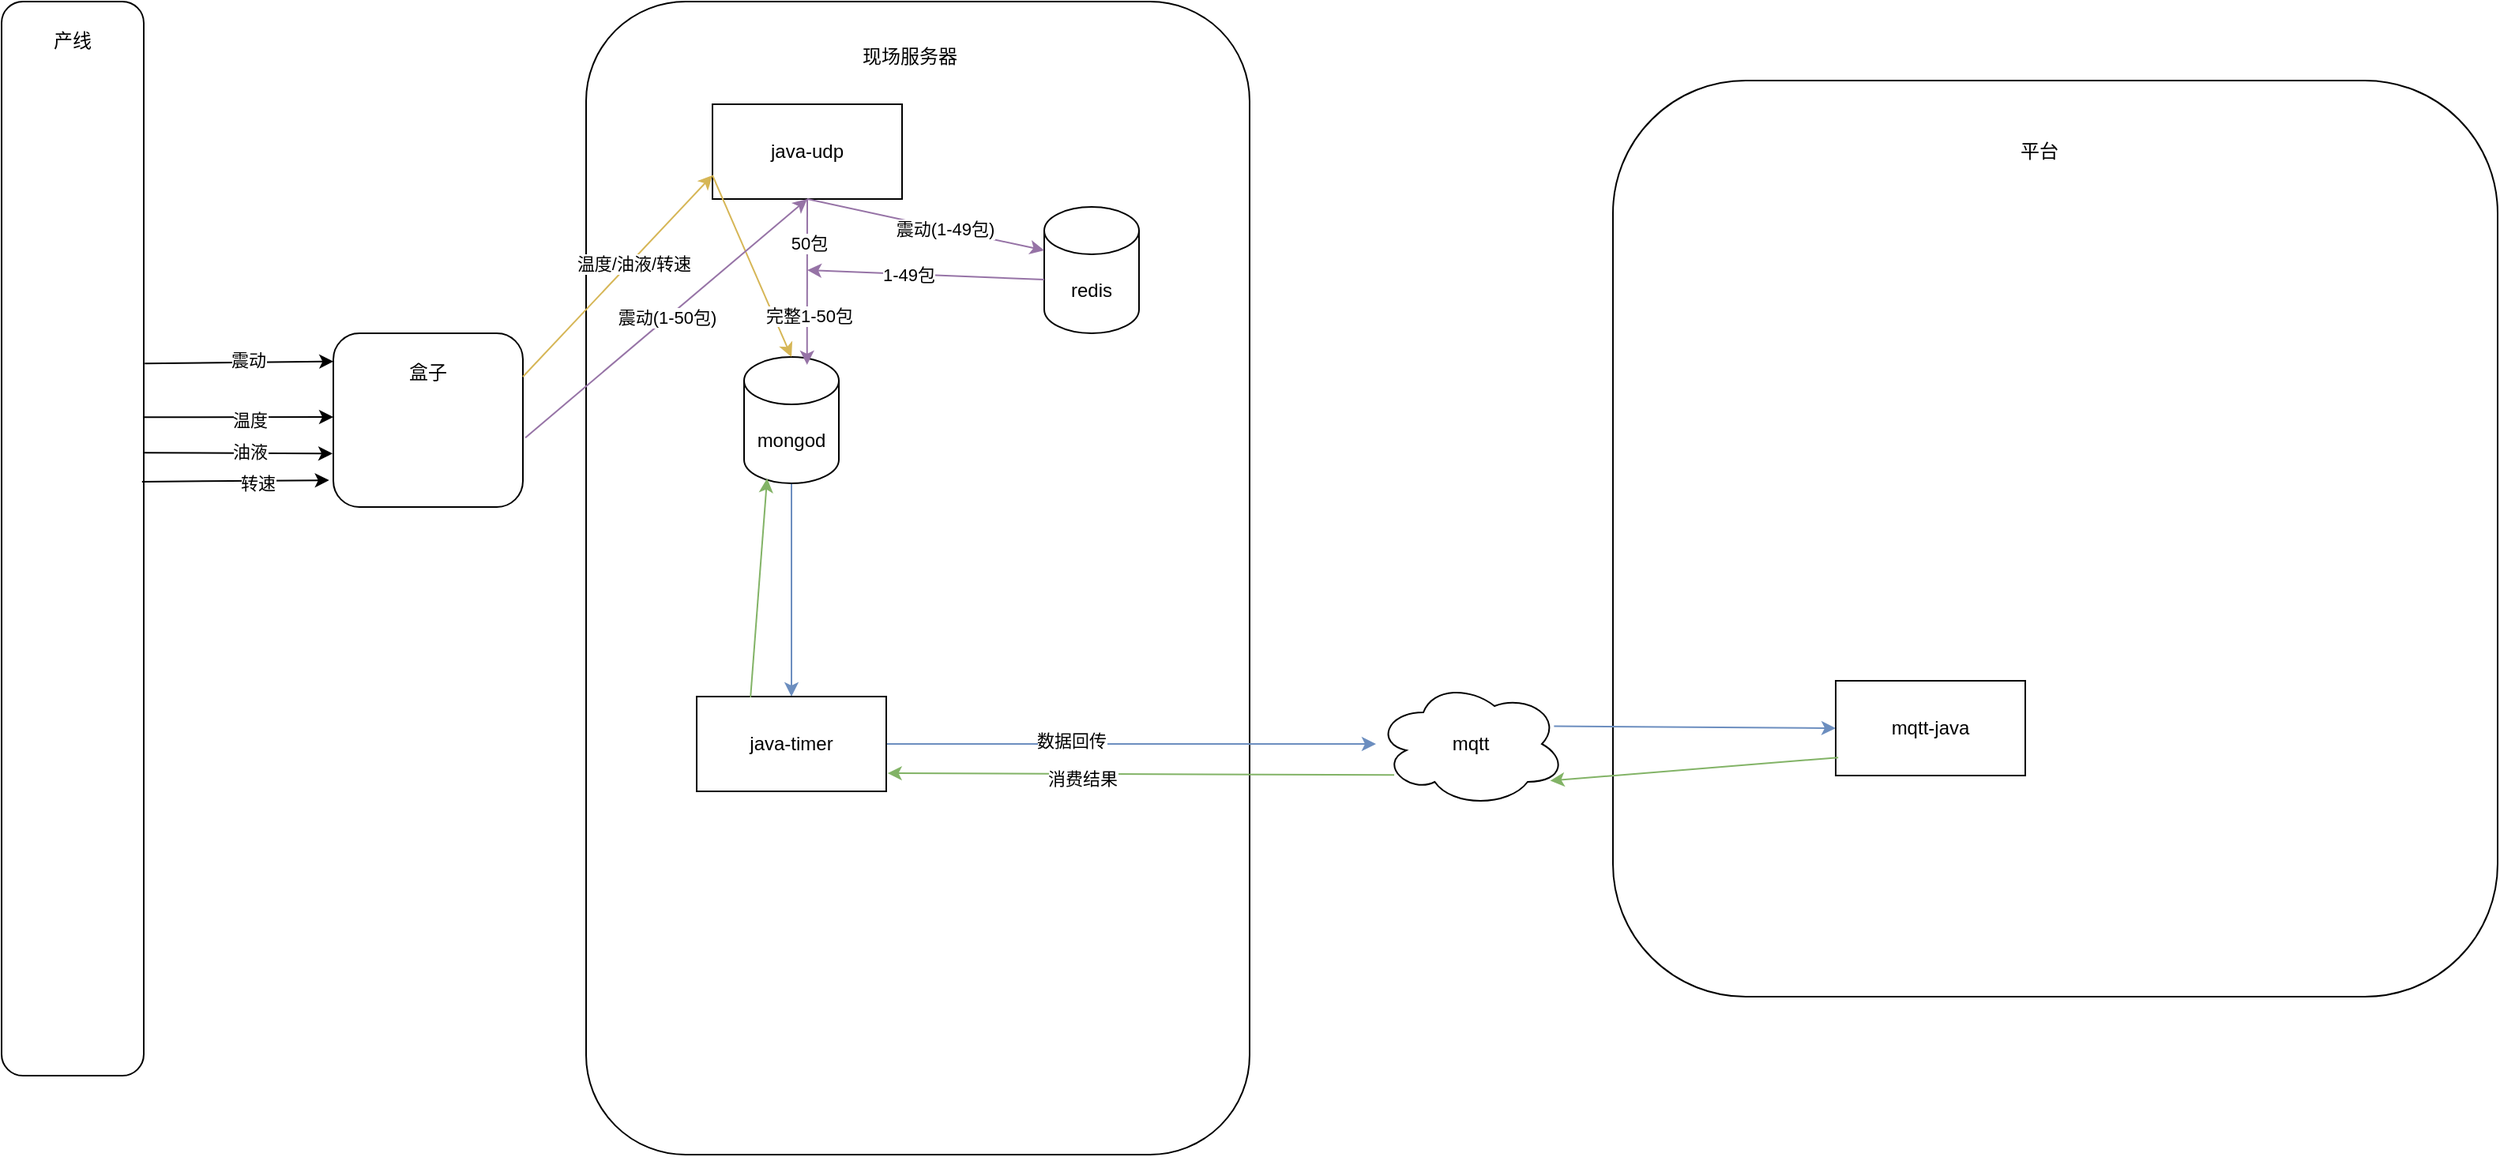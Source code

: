 <mxfile version="16.5.6" type="github" pages="2">
  <diagram id="BPLX_zdH6N8bo_xgpreE" name="Page-1">
    <mxGraphModel dx="1830" dy="1004" grid="1" gridSize="10" guides="1" tooltips="1" connect="1" arrows="1" fold="1" page="1" pageScale="1" pageWidth="827" pageHeight="1169" math="0" shadow="0">
      <root>
        <mxCell id="0" />
        <mxCell id="1" parent="0" />
        <mxCell id="DFOPHjx_0iZKddiR_Eg2-2" value="" style="rounded=1;whiteSpace=wrap;html=1;" vertex="1" parent="1">
          <mxGeometry x="20" y="100" width="90" height="680" as="geometry" />
        </mxCell>
        <mxCell id="DFOPHjx_0iZKddiR_Eg2-3" value="产线" style="text;html=1;strokeColor=none;fillColor=none;align=center;verticalAlign=middle;whiteSpace=wrap;rounded=0;" vertex="1" parent="1">
          <mxGeometry x="35" y="110" width="60" height="30" as="geometry" />
        </mxCell>
        <mxCell id="DFOPHjx_0iZKddiR_Eg2-4" value="" style="rounded=1;whiteSpace=wrap;html=1;" vertex="1" parent="1">
          <mxGeometry x="230" y="310" width="120" height="110" as="geometry" />
        </mxCell>
        <mxCell id="DFOPHjx_0iZKddiR_Eg2-5" value="盒子" style="text;html=1;strokeColor=none;fillColor=none;align=center;verticalAlign=middle;whiteSpace=wrap;rounded=0;" vertex="1" parent="1">
          <mxGeometry x="260" y="320" width="60" height="30" as="geometry" />
        </mxCell>
        <mxCell id="DFOPHjx_0iZKddiR_Eg2-10" value="" style="endArrow=classic;html=1;rounded=0;elbow=vertical;exitX=1.007;exitY=0.337;exitDx=0;exitDy=0;exitPerimeter=0;entryX=0.001;entryY=0.162;entryDx=0;entryDy=0;entryPerimeter=0;" edge="1" parent="1" source="DFOPHjx_0iZKddiR_Eg2-2" target="DFOPHjx_0iZKddiR_Eg2-4">
          <mxGeometry width="50" height="50" relative="1" as="geometry">
            <mxPoint x="120" y="370" as="sourcePoint" />
            <mxPoint x="260" y="340" as="targetPoint" />
          </mxGeometry>
        </mxCell>
        <mxCell id="DFOPHjx_0iZKddiR_Eg2-13" value="震动" style="edgeLabel;html=1;align=center;verticalAlign=middle;resizable=0;points=[];" vertex="1" connectable="0" parent="DFOPHjx_0iZKddiR_Eg2-10">
          <mxGeometry x="0.091" y="2" relative="1" as="geometry">
            <mxPoint as="offset" />
          </mxGeometry>
        </mxCell>
        <mxCell id="DFOPHjx_0iZKddiR_Eg2-11" value="" style="endArrow=classic;html=1;rounded=0;elbow=vertical;exitX=0.996;exitY=0.387;exitDx=0;exitDy=0;exitPerimeter=0;" edge="1" parent="1" source="DFOPHjx_0iZKddiR_Eg2-2">
          <mxGeometry width="50" height="50" relative="1" as="geometry">
            <mxPoint x="120" y="410" as="sourcePoint" />
            <mxPoint x="230" y="363" as="targetPoint" />
          </mxGeometry>
        </mxCell>
        <mxCell id="DFOPHjx_0iZKddiR_Eg2-14" value="温度" style="edgeLabel;html=1;align=center;verticalAlign=middle;resizable=0;points=[];" vertex="1" connectable="0" parent="DFOPHjx_0iZKddiR_Eg2-11">
          <mxGeometry x="0.122" y="-2" relative="1" as="geometry">
            <mxPoint as="offset" />
          </mxGeometry>
        </mxCell>
        <mxCell id="DFOPHjx_0iZKddiR_Eg2-12" value="" style="endArrow=classic;html=1;rounded=0;elbow=vertical;exitX=1.006;exitY=0.42;exitDx=0;exitDy=0;exitPerimeter=0;entryX=-0.004;entryY=0.692;entryDx=0;entryDy=0;entryPerimeter=0;" edge="1" parent="1" source="DFOPHjx_0iZKddiR_Eg2-2" target="DFOPHjx_0iZKddiR_Eg2-4">
          <mxGeometry width="50" height="50" relative="1" as="geometry">
            <mxPoint x="170" y="490" as="sourcePoint" />
            <mxPoint x="220" y="440" as="targetPoint" />
          </mxGeometry>
        </mxCell>
        <mxCell id="DFOPHjx_0iZKddiR_Eg2-15" value="油液" style="edgeLabel;html=1;align=center;verticalAlign=middle;resizable=0;points=[];" vertex="1" connectable="0" parent="DFOPHjx_0iZKddiR_Eg2-12">
          <mxGeometry x="0.109" y="1" relative="1" as="geometry">
            <mxPoint as="offset" />
          </mxGeometry>
        </mxCell>
        <mxCell id="DFOPHjx_0iZKddiR_Eg2-16" value="" style="endArrow=classic;html=1;rounded=0;elbow=vertical;exitX=0.988;exitY=0.447;exitDx=0;exitDy=0;exitPerimeter=0;entryX=-0.022;entryY=0.846;entryDx=0;entryDy=0;entryPerimeter=0;" edge="1" parent="1" source="DFOPHjx_0iZKddiR_Eg2-2" target="DFOPHjx_0iZKddiR_Eg2-4">
          <mxGeometry width="50" height="50" relative="1" as="geometry">
            <mxPoint x="150" y="460" as="sourcePoint" />
            <mxPoint x="200" y="410" as="targetPoint" />
          </mxGeometry>
        </mxCell>
        <mxCell id="DFOPHjx_0iZKddiR_Eg2-17" value="转速" style="edgeLabel;html=1;align=center;verticalAlign=middle;resizable=0;points=[];" vertex="1" connectable="0" parent="DFOPHjx_0iZKddiR_Eg2-16">
          <mxGeometry x="0.223" y="-1" relative="1" as="geometry">
            <mxPoint as="offset" />
          </mxGeometry>
        </mxCell>
        <mxCell id="DFOPHjx_0iZKddiR_Eg2-19" value="" style="rounded=1;whiteSpace=wrap;html=1;" vertex="1" parent="1">
          <mxGeometry x="390" y="100" width="420" height="730" as="geometry" />
        </mxCell>
        <mxCell id="DFOPHjx_0iZKddiR_Eg2-21" value="现场服务器" style="text;html=1;strokeColor=none;fillColor=none;align=center;verticalAlign=middle;whiteSpace=wrap;rounded=0;" vertex="1" parent="1">
          <mxGeometry x="560" y="120" width="70" height="30" as="geometry" />
        </mxCell>
        <mxCell id="DFOPHjx_0iZKddiR_Eg2-22" value="java-udp" style="rounded=0;whiteSpace=wrap;html=1;" vertex="1" parent="1">
          <mxGeometry x="470" y="165" width="120" height="60" as="geometry" />
        </mxCell>
        <mxCell id="DFOPHjx_0iZKddiR_Eg2-24" value="redis" style="shape=cylinder3;whiteSpace=wrap;html=1;boundedLbl=1;backgroundOutline=1;size=15;" vertex="1" parent="1">
          <mxGeometry x="680" y="230" width="60" height="80" as="geometry" />
        </mxCell>
        <mxCell id="DFOPHjx_0iZKddiR_Eg2-42" style="edgeStyle=orthogonalEdgeStyle;rounded=0;orthogonalLoop=1;jettySize=auto;html=1;elbow=vertical;entryX=0.5;entryY=0;entryDx=0;entryDy=0;fillColor=#dae8fc;strokeColor=#6c8ebf;" edge="1" parent="1" source="DFOPHjx_0iZKddiR_Eg2-25" target="DFOPHjx_0iZKddiR_Eg2-26">
          <mxGeometry relative="1" as="geometry" />
        </mxCell>
        <mxCell id="DFOPHjx_0iZKddiR_Eg2-25" value="mongod" style="shape=cylinder3;whiteSpace=wrap;html=1;boundedLbl=1;backgroundOutline=1;size=15;" vertex="1" parent="1">
          <mxGeometry x="490" y="325" width="60" height="80" as="geometry" />
        </mxCell>
        <mxCell id="DFOPHjx_0iZKddiR_Eg2-44" style="edgeStyle=orthogonalEdgeStyle;rounded=0;orthogonalLoop=1;jettySize=auto;html=1;elbow=vertical;fillColor=#dae8fc;strokeColor=#6c8ebf;" edge="1" parent="1" source="DFOPHjx_0iZKddiR_Eg2-26" target="DFOPHjx_0iZKddiR_Eg2-30">
          <mxGeometry relative="1" as="geometry" />
        </mxCell>
        <mxCell id="DFOPHjx_0iZKddiR_Eg2-51" value="数据回传" style="edgeLabel;html=1;align=center;verticalAlign=middle;resizable=0;points=[];" vertex="1" connectable="0" parent="DFOPHjx_0iZKddiR_Eg2-44">
          <mxGeometry x="-0.245" y="2" relative="1" as="geometry">
            <mxPoint as="offset" />
          </mxGeometry>
        </mxCell>
        <mxCell id="DFOPHjx_0iZKddiR_Eg2-26" value="java-timer" style="rounded=0;whiteSpace=wrap;html=1;" vertex="1" parent="1">
          <mxGeometry x="460" y="540" width="120" height="60" as="geometry" />
        </mxCell>
        <mxCell id="DFOPHjx_0iZKddiR_Eg2-28" value="" style="rounded=1;whiteSpace=wrap;html=1;" vertex="1" parent="1">
          <mxGeometry x="1040" y="150" width="560" height="580" as="geometry" />
        </mxCell>
        <mxCell id="DFOPHjx_0iZKddiR_Eg2-29" value="平台" style="text;html=1;strokeColor=none;fillColor=none;align=center;verticalAlign=middle;whiteSpace=wrap;rounded=0;" vertex="1" parent="1">
          <mxGeometry x="1280" y="180" width="60" height="30" as="geometry" />
        </mxCell>
        <mxCell id="DFOPHjx_0iZKddiR_Eg2-30" value="mqtt" style="ellipse;shape=cloud;whiteSpace=wrap;html=1;" vertex="1" parent="1">
          <mxGeometry x="890" y="530" width="120" height="80" as="geometry" />
        </mxCell>
        <mxCell id="DFOPHjx_0iZKddiR_Eg2-31" value="" style="endArrow=classic;html=1;rounded=0;elbow=vertical;exitX=1;exitY=0.25;exitDx=0;exitDy=0;entryX=0;entryY=0.75;entryDx=0;entryDy=0;fillColor=#fff2cc;strokeColor=#d6b656;" edge="1" parent="1" source="DFOPHjx_0iZKddiR_Eg2-4" target="DFOPHjx_0iZKddiR_Eg2-22">
          <mxGeometry width="50" height="50" relative="1" as="geometry">
            <mxPoint x="320" y="240" as="sourcePoint" />
            <mxPoint x="370" y="190" as="targetPoint" />
          </mxGeometry>
        </mxCell>
        <mxCell id="DFOPHjx_0iZKddiR_Eg2-32" value="温度/油液/转速" style="edgeLabel;html=1;align=center;verticalAlign=middle;resizable=0;points=[];" vertex="1" connectable="0" parent="DFOPHjx_0iZKddiR_Eg2-31">
          <mxGeometry x="0.15" y="-1" relative="1" as="geometry">
            <mxPoint y="1" as="offset" />
          </mxGeometry>
        </mxCell>
        <mxCell id="DFOPHjx_0iZKddiR_Eg2-33" value="" style="endArrow=classic;html=1;rounded=0;elbow=vertical;exitX=0;exitY=0.75;exitDx=0;exitDy=0;entryX=0.5;entryY=0;entryDx=0;entryDy=0;entryPerimeter=0;fillColor=#fff2cc;strokeColor=#d6b656;" edge="1" parent="1" source="DFOPHjx_0iZKddiR_Eg2-22" target="DFOPHjx_0iZKddiR_Eg2-25">
          <mxGeometry width="50" height="50" relative="1" as="geometry">
            <mxPoint x="490" y="300" as="sourcePoint" />
            <mxPoint x="540" y="250" as="targetPoint" />
          </mxGeometry>
        </mxCell>
        <mxCell id="DFOPHjx_0iZKddiR_Eg2-34" value="震动(1-50包)" style="endArrow=classic;html=1;rounded=0;elbow=vertical;exitX=1.013;exitY=0.601;exitDx=0;exitDy=0;exitPerimeter=0;entryX=0.5;entryY=1;entryDx=0;entryDy=0;fillColor=#e1d5e7;strokeColor=#9673a6;" edge="1" parent="1" source="DFOPHjx_0iZKddiR_Eg2-4" target="DFOPHjx_0iZKddiR_Eg2-22">
          <mxGeometry width="50" height="50" relative="1" as="geometry">
            <mxPoint x="420" y="430" as="sourcePoint" />
            <mxPoint x="470" y="380" as="targetPoint" />
          </mxGeometry>
        </mxCell>
        <mxCell id="DFOPHjx_0iZKddiR_Eg2-35" value="" style="endArrow=classic;html=1;rounded=0;elbow=vertical;exitX=0.5;exitY=1;exitDx=0;exitDy=0;entryX=0;entryY=0;entryDx=0;entryDy=27.5;entryPerimeter=0;fillColor=#e1d5e7;strokeColor=#9673a6;" edge="1" parent="1" source="DFOPHjx_0iZKddiR_Eg2-22" target="DFOPHjx_0iZKddiR_Eg2-24">
          <mxGeometry width="50" height="50" relative="1" as="geometry">
            <mxPoint x="580" y="310" as="sourcePoint" />
            <mxPoint x="630" y="260" as="targetPoint" />
          </mxGeometry>
        </mxCell>
        <mxCell id="DFOPHjx_0iZKddiR_Eg2-36" value="震动(1-49包)" style="edgeLabel;html=1;align=center;verticalAlign=middle;resizable=0;points=[];" vertex="1" connectable="0" parent="DFOPHjx_0iZKddiR_Eg2-35">
          <mxGeometry x="0.158" relative="1" as="geometry">
            <mxPoint as="offset" />
          </mxGeometry>
        </mxCell>
        <mxCell id="DFOPHjx_0iZKddiR_Eg2-37" value="" style="endArrow=classic;html=1;rounded=0;elbow=vertical;exitX=0.5;exitY=1;exitDx=0;exitDy=0;entryX=0.333;entryY=0.315;entryDx=0;entryDy=0;entryPerimeter=0;fillColor=#e1d5e7;strokeColor=#9673a6;" edge="1" parent="1" source="DFOPHjx_0iZKddiR_Eg2-22" target="DFOPHjx_0iZKddiR_Eg2-19">
          <mxGeometry width="50" height="50" relative="1" as="geometry">
            <mxPoint x="530" y="230" as="sourcePoint" />
            <mxPoint x="720" y="340" as="targetPoint" />
          </mxGeometry>
        </mxCell>
        <mxCell id="DFOPHjx_0iZKddiR_Eg2-39" value="50包" style="edgeLabel;html=1;align=center;verticalAlign=middle;resizable=0;points=[];" vertex="1" connectable="0" parent="DFOPHjx_0iZKddiR_Eg2-37">
          <mxGeometry x="-0.469" y="1" relative="1" as="geometry">
            <mxPoint as="offset" />
          </mxGeometry>
        </mxCell>
        <mxCell id="DFOPHjx_0iZKddiR_Eg2-41" value="完整1-50包" style="edgeLabel;html=1;align=center;verticalAlign=middle;resizable=0;points=[];" vertex="1" connectable="0" parent="DFOPHjx_0iZKddiR_Eg2-37">
          <mxGeometry x="0.411" y="1" relative="1" as="geometry">
            <mxPoint as="offset" />
          </mxGeometry>
        </mxCell>
        <mxCell id="DFOPHjx_0iZKddiR_Eg2-38" value="" style="endArrow=classic;html=1;rounded=0;elbow=vertical;exitX=-0.001;exitY=0.575;exitDx=0;exitDy=0;exitPerimeter=0;fillColor=#e1d5e7;strokeColor=#9673a6;" edge="1" parent="1" source="DFOPHjx_0iZKddiR_Eg2-24">
          <mxGeometry width="50" height="50" relative="1" as="geometry">
            <mxPoint x="570" y="350" as="sourcePoint" />
            <mxPoint x="530" y="270" as="targetPoint" />
          </mxGeometry>
        </mxCell>
        <mxCell id="DFOPHjx_0iZKddiR_Eg2-40" value="1-49包" style="edgeLabel;html=1;align=center;verticalAlign=middle;resizable=0;points=[];" vertex="1" connectable="0" parent="DFOPHjx_0iZKddiR_Eg2-38">
          <mxGeometry x="0.155" relative="1" as="geometry">
            <mxPoint as="offset" />
          </mxGeometry>
        </mxCell>
        <mxCell id="DFOPHjx_0iZKddiR_Eg2-45" value="mqtt-java" style="rounded=0;whiteSpace=wrap;html=1;" vertex="1" parent="1">
          <mxGeometry x="1181" y="530" width="120" height="60" as="geometry" />
        </mxCell>
        <mxCell id="DFOPHjx_0iZKddiR_Eg2-46" value="" style="endArrow=classic;html=1;rounded=0;elbow=vertical;exitX=0.939;exitY=0.36;exitDx=0;exitDy=0;exitPerimeter=0;entryX=0;entryY=0.5;entryDx=0;entryDy=0;fillColor=#dae8fc;strokeColor=#6c8ebf;" edge="1" parent="1" source="DFOPHjx_0iZKddiR_Eg2-30" target="DFOPHjx_0iZKddiR_Eg2-45">
          <mxGeometry width="50" height="50" relative="1" as="geometry">
            <mxPoint x="1120" y="460" as="sourcePoint" />
            <mxPoint x="1170" y="410" as="targetPoint" />
          </mxGeometry>
        </mxCell>
        <mxCell id="DFOPHjx_0iZKddiR_Eg2-47" value="" style="endArrow=classic;html=1;rounded=0;elbow=vertical;exitX=0.013;exitY=0.81;exitDx=0;exitDy=0;exitPerimeter=0;entryX=0.919;entryY=0.791;entryDx=0;entryDy=0;entryPerimeter=0;fillColor=#d5e8d4;strokeColor=#82b366;" edge="1" parent="1" source="DFOPHjx_0iZKddiR_Eg2-45" target="DFOPHjx_0iZKddiR_Eg2-30">
          <mxGeometry width="50" height="50" relative="1" as="geometry">
            <mxPoint x="950" y="870" as="sourcePoint" />
            <mxPoint x="1000" y="820" as="targetPoint" />
          </mxGeometry>
        </mxCell>
        <mxCell id="DFOPHjx_0iZKddiR_Eg2-48" value="" style="endArrow=classic;html=1;rounded=0;elbow=vertical;entryX=1.007;entryY=0.809;entryDx=0;entryDy=0;exitX=0.096;exitY=0.745;exitDx=0;exitDy=0;exitPerimeter=0;entryPerimeter=0;fillColor=#d5e8d4;strokeColor=#82b366;" edge="1" parent="1" source="DFOPHjx_0iZKddiR_Eg2-30" target="DFOPHjx_0iZKddiR_Eg2-26">
          <mxGeometry width="50" height="50" relative="1" as="geometry">
            <mxPoint x="940" y="760" as="sourcePoint" />
            <mxPoint x="990" y="710" as="targetPoint" />
          </mxGeometry>
        </mxCell>
        <mxCell id="DFOPHjx_0iZKddiR_Eg2-52" value="消费结果" style="edgeLabel;html=1;align=center;verticalAlign=middle;resizable=0;points=[];" vertex="1" connectable="0" parent="DFOPHjx_0iZKddiR_Eg2-48">
          <mxGeometry x="0.234" y="3" relative="1" as="geometry">
            <mxPoint as="offset" />
          </mxGeometry>
        </mxCell>
        <mxCell id="DFOPHjx_0iZKddiR_Eg2-49" value="" style="endArrow=classic;html=1;rounded=0;elbow=vertical;exitX=0.284;exitY=0.007;exitDx=0;exitDy=0;exitPerimeter=0;entryX=0.243;entryY=0.961;entryDx=0;entryDy=0;entryPerimeter=0;fillColor=#d5e8d4;strokeColor=#82b366;" edge="1" parent="1" source="DFOPHjx_0iZKddiR_Eg2-26" target="DFOPHjx_0iZKddiR_Eg2-25">
          <mxGeometry width="50" height="50" relative="1" as="geometry">
            <mxPoint x="450" y="520" as="sourcePoint" />
            <mxPoint x="500" y="470" as="targetPoint" />
          </mxGeometry>
        </mxCell>
      </root>
    </mxGraphModel>
  </diagram>
  <diagram id="3t3OWzbOvQ15XbjgDXnn" name="Page-2">
    <mxGraphModel dx="1525" dy="837" grid="1" gridSize="10" guides="1" tooltips="1" connect="1" arrows="1" fold="1" page="1" pageScale="1" pageWidth="827" pageHeight="1169" math="0" shadow="0">
      <root>
        <mxCell id="sN5b08nfrMe0N_BmBH08-0" />
        <mxCell id="sN5b08nfrMe0N_BmBH08-1" parent="sN5b08nfrMe0N_BmBH08-0" />
        <mxCell id="xgLqqH-70hBKpaBER36Q-0" value="" style="rounded=1;whiteSpace=wrap;html=1;" vertex="1" parent="sN5b08nfrMe0N_BmBH08-1">
          <mxGeometry x="30" y="110" width="90" height="680" as="geometry" />
        </mxCell>
        <mxCell id="xgLqqH-70hBKpaBER36Q-1" value="产线" style="text;html=1;strokeColor=none;fillColor=none;align=center;verticalAlign=middle;whiteSpace=wrap;rounded=0;" vertex="1" parent="sN5b08nfrMe0N_BmBH08-1">
          <mxGeometry x="45" y="120" width="60" height="30" as="geometry" />
        </mxCell>
        <mxCell id="xgLqqH-70hBKpaBER36Q-2" value="" style="rounded=1;whiteSpace=wrap;html=1;" vertex="1" parent="sN5b08nfrMe0N_BmBH08-1">
          <mxGeometry x="240" y="320" width="120" height="110" as="geometry" />
        </mxCell>
        <mxCell id="xgLqqH-70hBKpaBER36Q-3" value="盒子" style="text;html=1;strokeColor=none;fillColor=none;align=center;verticalAlign=middle;whiteSpace=wrap;rounded=0;" vertex="1" parent="sN5b08nfrMe0N_BmBH08-1">
          <mxGeometry x="270" y="330" width="60" height="30" as="geometry" />
        </mxCell>
        <mxCell id="xgLqqH-70hBKpaBER36Q-4" value="" style="endArrow=classic;html=1;rounded=0;elbow=vertical;exitX=1.007;exitY=0.337;exitDx=0;exitDy=0;exitPerimeter=0;entryX=0.001;entryY=0.162;entryDx=0;entryDy=0;entryPerimeter=0;" edge="1" parent="sN5b08nfrMe0N_BmBH08-1" source="xgLqqH-70hBKpaBER36Q-0" target="xgLqqH-70hBKpaBER36Q-2">
          <mxGeometry width="50" height="50" relative="1" as="geometry">
            <mxPoint x="130" y="380" as="sourcePoint" />
            <mxPoint x="270" y="350" as="targetPoint" />
          </mxGeometry>
        </mxCell>
        <mxCell id="xgLqqH-70hBKpaBER36Q-5" value="震动" style="edgeLabel;html=1;align=center;verticalAlign=middle;resizable=0;points=[];" vertex="1" connectable="0" parent="xgLqqH-70hBKpaBER36Q-4">
          <mxGeometry x="0.091" y="2" relative="1" as="geometry">
            <mxPoint as="offset" />
          </mxGeometry>
        </mxCell>
        <mxCell id="xgLqqH-70hBKpaBER36Q-6" value="" style="endArrow=classic;html=1;rounded=0;elbow=vertical;exitX=0.996;exitY=0.387;exitDx=0;exitDy=0;exitPerimeter=0;" edge="1" parent="sN5b08nfrMe0N_BmBH08-1" source="xgLqqH-70hBKpaBER36Q-0">
          <mxGeometry width="50" height="50" relative="1" as="geometry">
            <mxPoint x="130" y="420" as="sourcePoint" />
            <mxPoint x="240" y="373" as="targetPoint" />
          </mxGeometry>
        </mxCell>
        <mxCell id="xgLqqH-70hBKpaBER36Q-7" value="温度" style="edgeLabel;html=1;align=center;verticalAlign=middle;resizable=0;points=[];" vertex="1" connectable="0" parent="xgLqqH-70hBKpaBER36Q-6">
          <mxGeometry x="0.122" y="-2" relative="1" as="geometry">
            <mxPoint as="offset" />
          </mxGeometry>
        </mxCell>
        <mxCell id="xgLqqH-70hBKpaBER36Q-8" value="" style="endArrow=classic;html=1;rounded=0;elbow=vertical;exitX=1.006;exitY=0.42;exitDx=0;exitDy=0;exitPerimeter=0;entryX=-0.004;entryY=0.692;entryDx=0;entryDy=0;entryPerimeter=0;" edge="1" parent="sN5b08nfrMe0N_BmBH08-1" source="xgLqqH-70hBKpaBER36Q-0" target="xgLqqH-70hBKpaBER36Q-2">
          <mxGeometry width="50" height="50" relative="1" as="geometry">
            <mxPoint x="180" y="500" as="sourcePoint" />
            <mxPoint x="230" y="450" as="targetPoint" />
          </mxGeometry>
        </mxCell>
        <mxCell id="xgLqqH-70hBKpaBER36Q-9" value="油液" style="edgeLabel;html=1;align=center;verticalAlign=middle;resizable=0;points=[];" vertex="1" connectable="0" parent="xgLqqH-70hBKpaBER36Q-8">
          <mxGeometry x="0.109" y="1" relative="1" as="geometry">
            <mxPoint as="offset" />
          </mxGeometry>
        </mxCell>
        <mxCell id="xgLqqH-70hBKpaBER36Q-10" value="" style="endArrow=classic;html=1;rounded=0;elbow=vertical;exitX=0.988;exitY=0.447;exitDx=0;exitDy=0;exitPerimeter=0;entryX=-0.022;entryY=0.846;entryDx=0;entryDy=0;entryPerimeter=0;" edge="1" parent="sN5b08nfrMe0N_BmBH08-1" source="xgLqqH-70hBKpaBER36Q-0" target="xgLqqH-70hBKpaBER36Q-2">
          <mxGeometry width="50" height="50" relative="1" as="geometry">
            <mxPoint x="160" y="470" as="sourcePoint" />
            <mxPoint x="210" y="420" as="targetPoint" />
          </mxGeometry>
        </mxCell>
        <mxCell id="xgLqqH-70hBKpaBER36Q-11" value="转速" style="edgeLabel;html=1;align=center;verticalAlign=middle;resizable=0;points=[];" vertex="1" connectable="0" parent="xgLqqH-70hBKpaBER36Q-10">
          <mxGeometry x="0.223" y="-1" relative="1" as="geometry">
            <mxPoint as="offset" />
          </mxGeometry>
        </mxCell>
        <mxCell id="xgLqqH-70hBKpaBER36Q-12" value="" style="rounded=1;whiteSpace=wrap;html=1;" vertex="1" parent="sN5b08nfrMe0N_BmBH08-1">
          <mxGeometry x="400" y="110" width="420" height="730" as="geometry" />
        </mxCell>
        <mxCell id="xgLqqH-70hBKpaBER36Q-13" value="现场服务器" style="text;html=1;strokeColor=none;fillColor=none;align=center;verticalAlign=middle;whiteSpace=wrap;rounded=0;" vertex="1" parent="sN5b08nfrMe0N_BmBH08-1">
          <mxGeometry x="570" y="130" width="70" height="30" as="geometry" />
        </mxCell>
        <mxCell id="xgLqqH-70hBKpaBER36Q-14" value="" style="rounded=0;whiteSpace=wrap;html=1;" vertex="1" parent="sN5b08nfrMe0N_BmBH08-1">
          <mxGeometry x="500" y="290" width="120" height="140" as="geometry" />
        </mxCell>
        <mxCell id="xgLqqH-70hBKpaBER36Q-17" value="mongod" style="shape=cylinder3;whiteSpace=wrap;html=1;boundedLbl=1;backgroundOutline=1;size=15;" vertex="1" parent="sN5b08nfrMe0N_BmBH08-1">
          <mxGeometry x="690" y="150" width="60" height="80" as="geometry" />
        </mxCell>
        <mxCell id="xgLqqH-70hBKpaBER36Q-21" value="" style="rounded=1;whiteSpace=wrap;html=1;" vertex="1" parent="sN5b08nfrMe0N_BmBH08-1">
          <mxGeometry x="880" y="160" width="560" height="580" as="geometry" />
        </mxCell>
        <mxCell id="xgLqqH-70hBKpaBER36Q-22" value="平台" style="text;html=1;strokeColor=none;fillColor=none;align=center;verticalAlign=middle;whiteSpace=wrap;rounded=0;" vertex="1" parent="sN5b08nfrMe0N_BmBH08-1">
          <mxGeometry x="1290" y="190" width="60" height="30" as="geometry" />
        </mxCell>
        <mxCell id="xgLqqH-70hBKpaBER36Q-24" value="" style="endArrow=classic;html=1;rounded=0;elbow=vertical;exitX=0.992;exitY=0.188;exitDx=0;exitDy=0;entryX=-0.011;entryY=0.366;entryDx=0;entryDy=0;fillColor=#fff2cc;strokeColor=#d6b656;entryPerimeter=0;exitPerimeter=0;" edge="1" parent="sN5b08nfrMe0N_BmBH08-1" source="xgLqqH-70hBKpaBER36Q-2" target="xgLqqH-70hBKpaBER36Q-14">
          <mxGeometry width="50" height="50" relative="1" as="geometry">
            <mxPoint x="330" y="250" as="sourcePoint" />
            <mxPoint x="380" y="200" as="targetPoint" />
          </mxGeometry>
        </mxCell>
        <mxCell id="xgLqqH-70hBKpaBER36Q-25" value="温度/油液/转速" style="edgeLabel;html=1;align=center;verticalAlign=middle;resizable=0;points=[];" vertex="1" connectable="0" parent="xgLqqH-70hBKpaBER36Q-24">
          <mxGeometry x="0.15" y="-1" relative="1" as="geometry">
            <mxPoint y="1" as="offset" />
          </mxGeometry>
        </mxCell>
        <mxCell id="xgLqqH-70hBKpaBER36Q-26" value="" style="endArrow=classic;html=1;rounded=0;elbow=vertical;exitX=1.002;exitY=0.38;exitDx=0;exitDy=0;entryX=0.005;entryY=0.346;entryDx=0;entryDy=0;fillColor=#fff2cc;strokeColor=#d6b656;entryPerimeter=0;exitPerimeter=0;" edge="1" parent="sN5b08nfrMe0N_BmBH08-1" source="xgLqqH-70hBKpaBER36Q-14" target="xgLqqH-70hBKpaBER36Q-35">
          <mxGeometry width="50" height="50" relative="1" as="geometry">
            <mxPoint x="500" y="310" as="sourcePoint" />
            <mxPoint x="550" y="260" as="targetPoint" />
          </mxGeometry>
        </mxCell>
        <mxCell id="xgLqqH-70hBKpaBER36Q-41" value="http请求" style="edgeLabel;html=1;align=center;verticalAlign=middle;resizable=0;points=[];" vertex="1" connectable="0" parent="xgLqqH-70hBKpaBER36Q-26">
          <mxGeometry x="0.365" y="2" relative="1" as="geometry">
            <mxPoint as="offset" />
          </mxGeometry>
        </mxCell>
        <mxCell id="xgLqqH-70hBKpaBER36Q-27" value="震动(1-50包)" style="endArrow=classic;html=1;rounded=0;elbow=vertical;exitX=1.009;exitY=0.707;exitDx=0;exitDy=0;entryX=0;entryY=0.75;entryDx=0;entryDy=0;fillColor=#e1d5e7;strokeColor=#9673a6;exitPerimeter=0;" edge="1" parent="sN5b08nfrMe0N_BmBH08-1" source="xgLqqH-70hBKpaBER36Q-2" target="xgLqqH-70hBKpaBER36Q-14">
          <mxGeometry width="50" height="50" relative="1" as="geometry">
            <mxPoint x="430" y="440" as="sourcePoint" />
            <mxPoint x="480" y="390" as="targetPoint" />
          </mxGeometry>
        </mxCell>
        <mxCell id="xgLqqH-70hBKpaBER36Q-35" value="mqtt-java" style="rounded=0;whiteSpace=wrap;html=1;" vertex="1" parent="sN5b08nfrMe0N_BmBH08-1">
          <mxGeometry x="960" y="317.5" width="120" height="85" as="geometry" />
        </mxCell>
        <mxCell id="xgLqqH-70hBKpaBER36Q-42" value="" style="endArrow=classic;html=1;rounded=0;elbow=vertical;dashed=1;dashPattern=1 2;exitX=0;exitY=0.25;exitDx=0;exitDy=0;entryX=0.994;entryY=0.31;entryDx=0;entryDy=0;entryPerimeter=0;" edge="1" parent="sN5b08nfrMe0N_BmBH08-1" source="xgLqqH-70hBKpaBER36Q-35" target="xgLqqH-70hBKpaBER36Q-14">
          <mxGeometry width="50" height="50" relative="1" as="geometry">
            <mxPoint x="800" y="340" as="sourcePoint" />
            <mxPoint x="790" y="270" as="targetPoint" />
          </mxGeometry>
        </mxCell>
        <mxCell id="xgLqqH-70hBKpaBER36Q-43" value="失败" style="edgeLabel;html=1;align=center;verticalAlign=middle;resizable=0;points=[];" vertex="1" connectable="0" parent="xgLqqH-70hBKpaBER36Q-42">
          <mxGeometry x="-0.345" y="-3" relative="1" as="geometry">
            <mxPoint as="offset" />
          </mxGeometry>
        </mxCell>
        <mxCell id="xgLqqH-70hBKpaBER36Q-44" value="失败" style="endArrow=classic;html=1;rounded=0;dashed=1;dashPattern=1 2;elbow=vertical;exitX=1.02;exitY=0.284;exitDx=0;exitDy=0;entryX=0.423;entryY=1;entryDx=0;entryDy=0;entryPerimeter=0;exitPerimeter=0;" edge="1" parent="sN5b08nfrMe0N_BmBH08-1" source="xgLqqH-70hBKpaBER36Q-14" target="xgLqqH-70hBKpaBER36Q-17">
          <mxGeometry width="50" height="50" relative="1" as="geometry">
            <mxPoint x="690" y="280" as="sourcePoint" />
            <mxPoint x="740" y="230" as="targetPoint" />
            <Array as="points">
              <mxPoint x="680" y="270" />
            </Array>
          </mxGeometry>
        </mxCell>
        <mxCell id="xgLqqH-70hBKpaBER36Q-45" value="" style="endArrow=classic;html=1;rounded=0;elbow=vertical;exitX=1;exitY=0.75;exitDx=0;exitDy=0;entryX=0.004;entryY=0.895;entryDx=0;entryDy=0;entryPerimeter=0;fillColor=#e1d5e7;strokeColor=#9673a6;" edge="1" parent="sN5b08nfrMe0N_BmBH08-1" source="xgLqqH-70hBKpaBER36Q-14" target="xgLqqH-70hBKpaBER36Q-35">
          <mxGeometry width="50" height="50" relative="1" as="geometry">
            <mxPoint x="670" y="430" as="sourcePoint" />
            <mxPoint x="720" y="380" as="targetPoint" />
          </mxGeometry>
        </mxCell>
        <mxCell id="xgLqqH-70hBKpaBER36Q-46" value="" style="endArrow=classic;html=1;rounded=0;dashed=1;dashPattern=1 2;elbow=vertical;exitX=0;exitY=0.75;exitDx=0;exitDy=0;entryX=1;entryY=0.75;entryDx=0;entryDy=0;fillColor=#e1d5e7;strokeColor=#9673a6;" edge="1" parent="sN5b08nfrMe0N_BmBH08-1" source="xgLqqH-70hBKpaBER36Q-14" target="xgLqqH-70hBKpaBER36Q-14">
          <mxGeometry width="50" height="50" relative="1" as="geometry">
            <mxPoint x="520" y="420" as="sourcePoint" />
            <mxPoint x="570" y="370" as="targetPoint" />
          </mxGeometry>
        </mxCell>
        <mxCell id="xgLqqH-70hBKpaBER36Q-47" value="整合50包数据" style="edgeLabel;html=1;align=center;verticalAlign=middle;resizable=0;points=[];fontColor=#EE99FF;" vertex="1" connectable="0" parent="xgLqqH-70hBKpaBER36Q-46">
          <mxGeometry x="-0.055" y="1" relative="1" as="geometry">
            <mxPoint as="offset" />
          </mxGeometry>
        </mxCell>
        <mxCell id="xgLqqH-70hBKpaBER36Q-48" value="" style="endArrow=classic;html=1;rounded=0;dashed=1;dashPattern=1 2;elbow=vertical;exitX=0.982;exitY=0.776;exitDx=0;exitDy=0;exitPerimeter=0;entryX=0.006;entryY=0.089;entryDx=0;entryDy=0;entryPerimeter=0;" edge="1" parent="sN5b08nfrMe0N_BmBH08-1" source="xgLqqH-70hBKpaBER36Q-17" target="xgLqqH-70hBKpaBER36Q-35">
          <mxGeometry width="50" height="50" relative="1" as="geometry">
            <mxPoint x="870" y="260" as="sourcePoint" />
            <mxPoint x="920" y="210" as="targetPoint" />
          </mxGeometry>
        </mxCell>
        <mxCell id="xgLqqH-70hBKpaBER36Q-49" value="失败数据回传" style="edgeLabel;html=1;align=center;verticalAlign=middle;resizable=0;points=[];" vertex="1" connectable="0" parent="xgLqqH-70hBKpaBER36Q-48">
          <mxGeometry x="-0.215" y="1" relative="1" as="geometry">
            <mxPoint as="offset" />
          </mxGeometry>
        </mxCell>
        <mxCell id="xgLqqH-70hBKpaBER36Q-50" value="&lt;font color=&quot;#000000&quot;&gt;java程序&lt;/font&gt;" style="text;html=1;strokeColor=none;fillColor=none;align=center;verticalAlign=middle;whiteSpace=wrap;rounded=0;fontColor=#EE99FF;" vertex="1" parent="sN5b08nfrMe0N_BmBH08-1">
          <mxGeometry x="530" y="300" width="60" height="30" as="geometry" />
        </mxCell>
      </root>
    </mxGraphModel>
  </diagram>
</mxfile>
